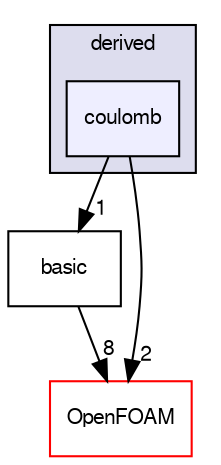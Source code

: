 digraph "src/lagrangian/molecularDynamics/potential/pairPotential/derived/coulomb" {
  bgcolor=transparent;
  compound=true
  node [ fontsize="10", fontname="FreeSans"];
  edge [ labelfontsize="10", labelfontname="FreeSans"];
  subgraph clusterdir_127cbda186355f052767641ca8d002f6 {
    graph [ bgcolor="#ddddee", pencolor="black", label="derived" fontname="FreeSans", fontsize="10", URL="dir_127cbda186355f052767641ca8d002f6.html"]
  dir_a88b7082a722283efb987a1307ca2e90 [shape=box, label="coulomb", style="filled", fillcolor="#eeeeff", pencolor="black", URL="dir_a88b7082a722283efb987a1307ca2e90.html"];
  }
  dir_af06faa01f54f232122be5fb12cfebde [shape=box label="basic" URL="dir_af06faa01f54f232122be5fb12cfebde.html"];
  dir_c5473ff19b20e6ec4dfe5c310b3778a8 [shape=box label="OpenFOAM" color="red" URL="dir_c5473ff19b20e6ec4dfe5c310b3778a8.html"];
  dir_af06faa01f54f232122be5fb12cfebde->dir_c5473ff19b20e6ec4dfe5c310b3778a8 [headlabel="8", labeldistance=1.5 headhref="dir_001470_001706.html"];
  dir_a88b7082a722283efb987a1307ca2e90->dir_af06faa01f54f232122be5fb12cfebde [headlabel="1", labeldistance=1.5 headhref="dir_001473_001470.html"];
  dir_a88b7082a722283efb987a1307ca2e90->dir_c5473ff19b20e6ec4dfe5c310b3778a8 [headlabel="2", labeldistance=1.5 headhref="dir_001473_001706.html"];
}
